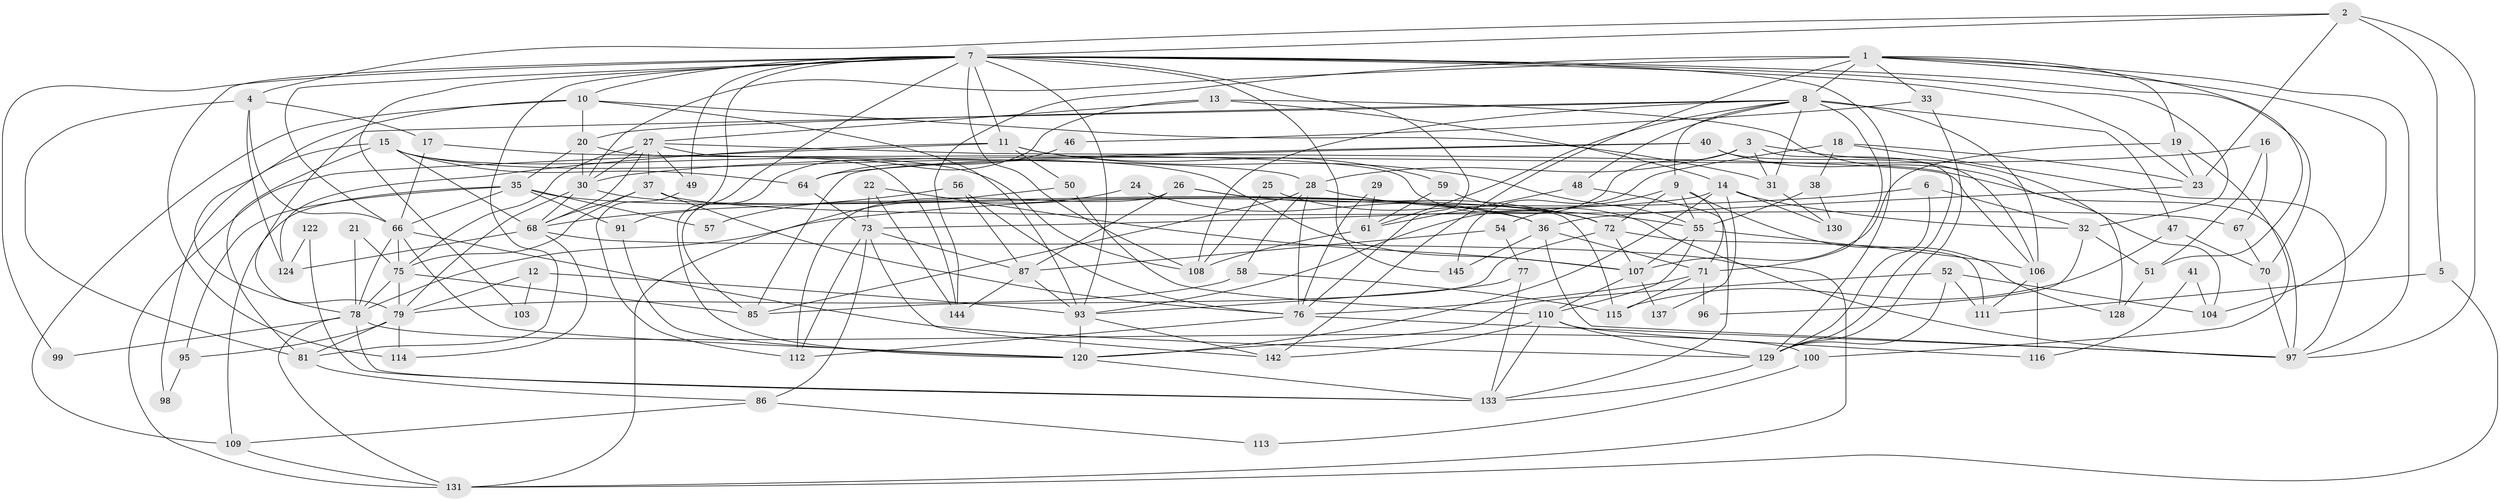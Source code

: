 // original degree distribution, {6: 0.07432432432432433, 5: 0.1891891891891892, 4: 0.23648648648648649, 3: 0.31756756756756754, 2: 0.12162162162162163, 8: 0.02702702702702703, 9: 0.006756756756756757, 7: 0.02702702702702703}
// Generated by graph-tools (version 1.1) at 2025/18/03/04/25 18:18:34]
// undirected, 103 vertices, 243 edges
graph export_dot {
graph [start="1"]
  node [color=gray90,style=filled];
  1 [super="+74+65"];
  2;
  3;
  4;
  5 [super="+43"];
  6;
  7 [super="+125+34"];
  8 [super="+45"];
  9 [super="+134"];
  10;
  11 [super="+39"];
  12;
  13;
  14 [super="+139"];
  15 [super="+42"];
  16;
  17;
  18;
  19 [super="+62"];
  20 [super="+94"];
  21;
  22;
  23 [super="+126"];
  24;
  25;
  26;
  27 [super="+88"];
  28;
  29;
  30 [super="+60+63"];
  31 [super="+121"];
  32;
  33;
  35 [super="+123"];
  36;
  37 [super="+102"];
  38;
  40;
  41;
  46;
  47;
  48;
  49;
  50;
  51;
  52 [super="+53"];
  54;
  55 [super="+138"];
  56;
  57;
  58;
  59;
  61;
  64;
  66 [super="+101"];
  67;
  68 [super="+89+80"];
  70;
  71 [super="+92"];
  72 [super="+82+84"];
  73;
  75 [super="+105"];
  76 [super="+119"];
  77;
  78 [super="+118"];
  79 [super="+127"];
  81;
  85 [super="+132"];
  86;
  87 [super="+90"];
  91;
  93 [super="+136"];
  95;
  96;
  97 [super="+141"];
  98;
  99;
  100;
  103;
  104;
  106 [super="+148"];
  107;
  108;
  109;
  110 [super="+146"];
  111;
  112;
  113;
  114;
  115;
  116;
  120 [super="+135"];
  122;
  124;
  128 [super="+143"];
  129;
  130;
  131;
  133;
  137;
  142;
  144;
  145;
  1 -- 97;
  1 -- 19;
  1 -- 142;
  1 -- 33;
  1 -- 51;
  1 -- 104;
  1 -- 8;
  1 -- 30 [weight=2];
  1 -- 144;
  2 -- 4;
  2 -- 5;
  2 -- 23;
  2 -- 97;
  2 -- 7;
  3 -- 129;
  3 -- 31;
  3 -- 28;
  3 -- 93;
  3 -- 104;
  4 -- 66;
  4 -- 17;
  4 -- 81;
  4 -- 124;
  5 -- 111;
  5 -- 131;
  6 -- 78;
  6 -- 129;
  6 -- 32;
  7 -- 76;
  7 -- 81;
  7 -- 129;
  7 -- 145;
  7 -- 11;
  7 -- 32;
  7 -- 66;
  7 -- 99;
  7 -- 70;
  7 -- 103;
  7 -- 10;
  7 -- 108;
  7 -- 49;
  7 -- 114;
  7 -- 23;
  7 -- 120;
  7 -- 91;
  7 -- 93;
  8 -- 61;
  8 -- 71 [weight=2];
  8 -- 31 [weight=2];
  8 -- 9;
  8 -- 106;
  8 -- 108;
  8 -- 79;
  8 -- 48;
  8 -- 47;
  8 -- 20;
  9 -- 54;
  9 -- 128;
  9 -- 71;
  9 -- 55;
  9 -- 72;
  10 -- 109;
  10 -- 93;
  10 -- 20;
  10 -- 31;
  10 -- 78;
  11 -- 131;
  11 -- 50;
  11 -- 59;
  11 -- 124;
  11 -- 55;
  12 -- 79;
  12 -- 103;
  12 -- 93;
  13 -- 27;
  13 -- 14;
  13 -- 128;
  13 -- 85;
  14 -- 73;
  14 -- 137;
  14 -- 32;
  14 -- 130;
  14 -- 120;
  15 -- 64;
  15 -- 108;
  15 -- 98;
  15 -- 68;
  15 -- 81;
  15 -- 107;
  16 -- 51;
  16 -- 67;
  16 -- 30;
  17 -- 66;
  17 -- 28;
  18 -- 97;
  18 -- 145;
  18 -- 23;
  18 -- 38;
  19 -- 100;
  19 -- 107;
  19 -- 23;
  20 -- 72;
  20 -- 35;
  20 -- 30;
  21 -- 78;
  21 -- 75;
  22 -- 144;
  22 -- 107;
  22 -- 73;
  23 -- 36;
  24 -- 36;
  24 -- 131;
  25 -- 108;
  25 -- 72;
  26 -- 112;
  26 -- 87;
  26 -- 115;
  26 -- 72;
  27 -- 30 [weight=2];
  27 -- 75;
  27 -- 144;
  27 -- 49;
  27 -- 68;
  27 -- 37;
  27 -- 106;
  28 -- 58;
  28 -- 55;
  28 -- 85;
  28 -- 76;
  29 -- 61;
  29 -- 76;
  30 -- 36 [weight=2];
  30 -- 79;
  30 -- 68;
  31 -- 130;
  32 -- 51;
  32 -- 96;
  33 -- 129;
  33 -- 46;
  35 -- 91;
  35 -- 66;
  35 -- 95;
  35 -- 57;
  35 -- 36;
  35 -- 109;
  36 -- 145;
  36 -- 97;
  36 -- 71;
  37 -- 75;
  37 -- 76;
  37 -- 67;
  37 -- 68;
  38 -- 130;
  38 -- 55;
  40 -- 106 [weight=2];
  40 -- 97;
  40 -- 64;
  40 -- 85;
  41 -- 104;
  41 -- 116;
  46 -- 64;
  47 -- 70;
  47 -- 115;
  48 -- 61;
  48 -- 133;
  49 -- 112;
  50 -- 57;
  50 -- 110;
  51 -- 128;
  52 -- 129;
  52 -- 104;
  52 -- 120;
  52 -- 111;
  54 -- 77;
  54 -- 87;
  55 -- 106;
  55 -- 110;
  55 -- 107;
  56 -- 87;
  56 -- 68;
  56 -- 76;
  58 -- 115;
  58 -- 79;
  59 -- 97;
  59 -- 61;
  61 -- 108;
  64 -- 73;
  66 -- 129;
  66 -- 120;
  66 -- 75;
  66 -- 78;
  67 -- 70;
  68 -- 124;
  68 -- 131;
  68 -- 114;
  70 -- 97;
  71 -- 115;
  71 -- 96;
  71 -- 76;
  72 -- 111;
  72 -- 85;
  72 -- 107;
  73 -- 86;
  73 -- 112;
  73 -- 142;
  73 -- 87;
  75 -- 79 [weight=2];
  75 -- 85;
  75 -- 78;
  76 -- 112;
  76 -- 97;
  77 -- 133;
  77 -- 93;
  78 -- 99;
  78 -- 131;
  78 -- 100;
  78 -- 133;
  79 -- 81;
  79 -- 95;
  79 -- 114;
  81 -- 86;
  86 -- 109;
  86 -- 113;
  87 -- 144;
  87 -- 93;
  91 -- 120;
  93 -- 120;
  93 -- 142;
  95 -- 98;
  100 -- 113;
  106 -- 116;
  106 -- 111;
  107 -- 110;
  107 -- 137;
  109 -- 131;
  110 -- 142;
  110 -- 133;
  110 -- 116;
  110 -- 129;
  120 -- 133;
  122 -- 133;
  122 -- 124;
  129 -- 133;
}
